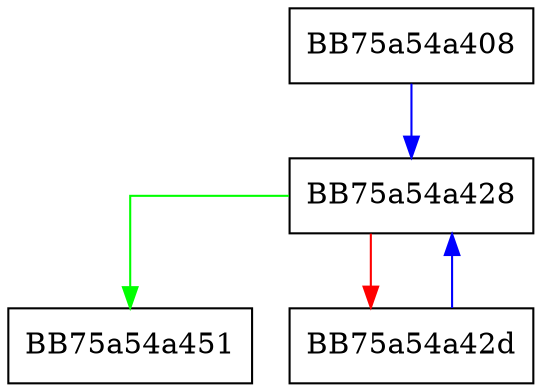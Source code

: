 digraph erase {
  node [shape="box"];
  graph [splines=ortho];
  BB75a54a408 -> BB75a54a428 [color="blue"];
  BB75a54a428 -> BB75a54a451 [color="green"];
  BB75a54a428 -> BB75a54a42d [color="red"];
  BB75a54a42d -> BB75a54a428 [color="blue"];
}
